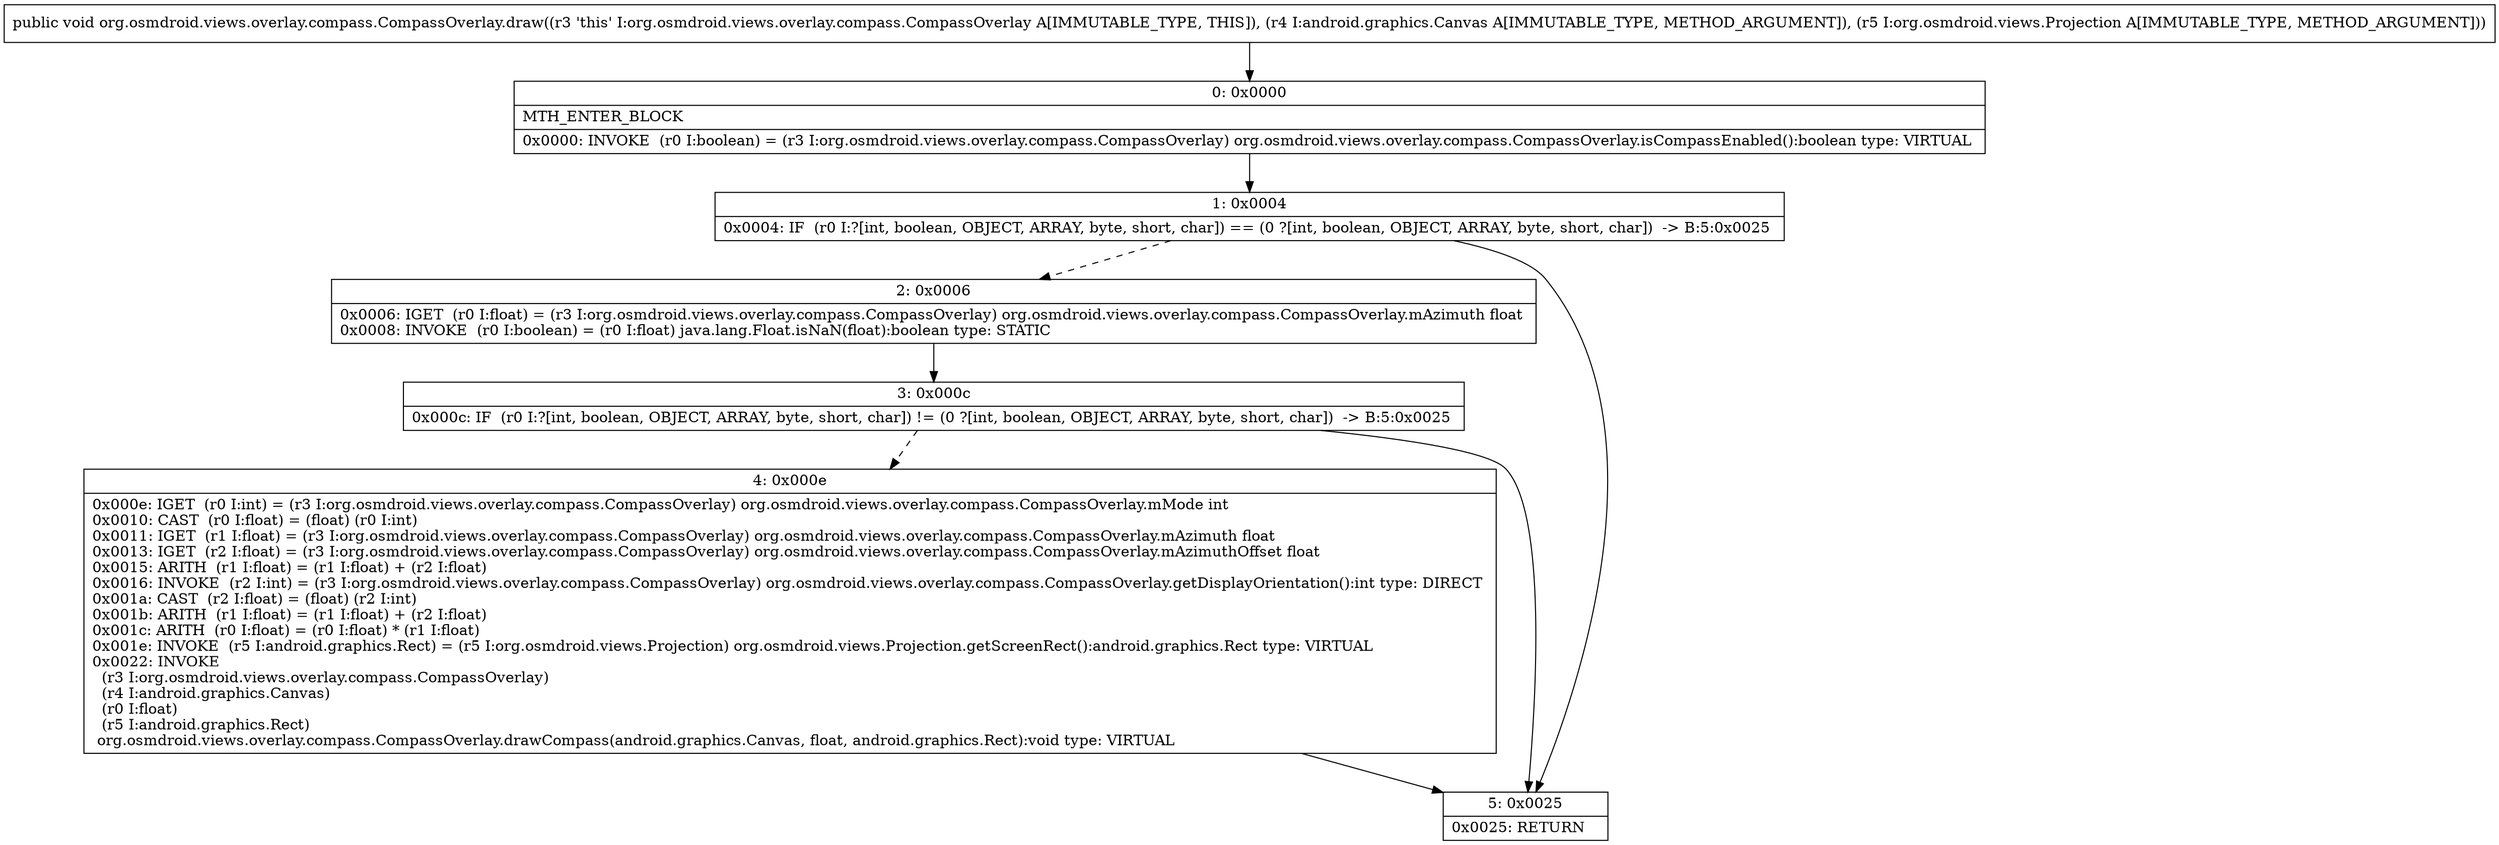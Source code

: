 digraph "CFG fororg.osmdroid.views.overlay.compass.CompassOverlay.draw(Landroid\/graphics\/Canvas;Lorg\/osmdroid\/views\/Projection;)V" {
Node_0 [shape=record,label="{0\:\ 0x0000|MTH_ENTER_BLOCK\l|0x0000: INVOKE  (r0 I:boolean) = (r3 I:org.osmdroid.views.overlay.compass.CompassOverlay) org.osmdroid.views.overlay.compass.CompassOverlay.isCompassEnabled():boolean type: VIRTUAL \l}"];
Node_1 [shape=record,label="{1\:\ 0x0004|0x0004: IF  (r0 I:?[int, boolean, OBJECT, ARRAY, byte, short, char]) == (0 ?[int, boolean, OBJECT, ARRAY, byte, short, char])  \-\> B:5:0x0025 \l}"];
Node_2 [shape=record,label="{2\:\ 0x0006|0x0006: IGET  (r0 I:float) = (r3 I:org.osmdroid.views.overlay.compass.CompassOverlay) org.osmdroid.views.overlay.compass.CompassOverlay.mAzimuth float \l0x0008: INVOKE  (r0 I:boolean) = (r0 I:float) java.lang.Float.isNaN(float):boolean type: STATIC \l}"];
Node_3 [shape=record,label="{3\:\ 0x000c|0x000c: IF  (r0 I:?[int, boolean, OBJECT, ARRAY, byte, short, char]) != (0 ?[int, boolean, OBJECT, ARRAY, byte, short, char])  \-\> B:5:0x0025 \l}"];
Node_4 [shape=record,label="{4\:\ 0x000e|0x000e: IGET  (r0 I:int) = (r3 I:org.osmdroid.views.overlay.compass.CompassOverlay) org.osmdroid.views.overlay.compass.CompassOverlay.mMode int \l0x0010: CAST  (r0 I:float) = (float) (r0 I:int) \l0x0011: IGET  (r1 I:float) = (r3 I:org.osmdroid.views.overlay.compass.CompassOverlay) org.osmdroid.views.overlay.compass.CompassOverlay.mAzimuth float \l0x0013: IGET  (r2 I:float) = (r3 I:org.osmdroid.views.overlay.compass.CompassOverlay) org.osmdroid.views.overlay.compass.CompassOverlay.mAzimuthOffset float \l0x0015: ARITH  (r1 I:float) = (r1 I:float) + (r2 I:float) \l0x0016: INVOKE  (r2 I:int) = (r3 I:org.osmdroid.views.overlay.compass.CompassOverlay) org.osmdroid.views.overlay.compass.CompassOverlay.getDisplayOrientation():int type: DIRECT \l0x001a: CAST  (r2 I:float) = (float) (r2 I:int) \l0x001b: ARITH  (r1 I:float) = (r1 I:float) + (r2 I:float) \l0x001c: ARITH  (r0 I:float) = (r0 I:float) * (r1 I:float) \l0x001e: INVOKE  (r5 I:android.graphics.Rect) = (r5 I:org.osmdroid.views.Projection) org.osmdroid.views.Projection.getScreenRect():android.graphics.Rect type: VIRTUAL \l0x0022: INVOKE  \l  (r3 I:org.osmdroid.views.overlay.compass.CompassOverlay)\l  (r4 I:android.graphics.Canvas)\l  (r0 I:float)\l  (r5 I:android.graphics.Rect)\l org.osmdroid.views.overlay.compass.CompassOverlay.drawCompass(android.graphics.Canvas, float, android.graphics.Rect):void type: VIRTUAL \l}"];
Node_5 [shape=record,label="{5\:\ 0x0025|0x0025: RETURN   \l}"];
MethodNode[shape=record,label="{public void org.osmdroid.views.overlay.compass.CompassOverlay.draw((r3 'this' I:org.osmdroid.views.overlay.compass.CompassOverlay A[IMMUTABLE_TYPE, THIS]), (r4 I:android.graphics.Canvas A[IMMUTABLE_TYPE, METHOD_ARGUMENT]), (r5 I:org.osmdroid.views.Projection A[IMMUTABLE_TYPE, METHOD_ARGUMENT])) }"];
MethodNode -> Node_0;
Node_0 -> Node_1;
Node_1 -> Node_2[style=dashed];
Node_1 -> Node_5;
Node_2 -> Node_3;
Node_3 -> Node_4[style=dashed];
Node_3 -> Node_5;
Node_4 -> Node_5;
}

